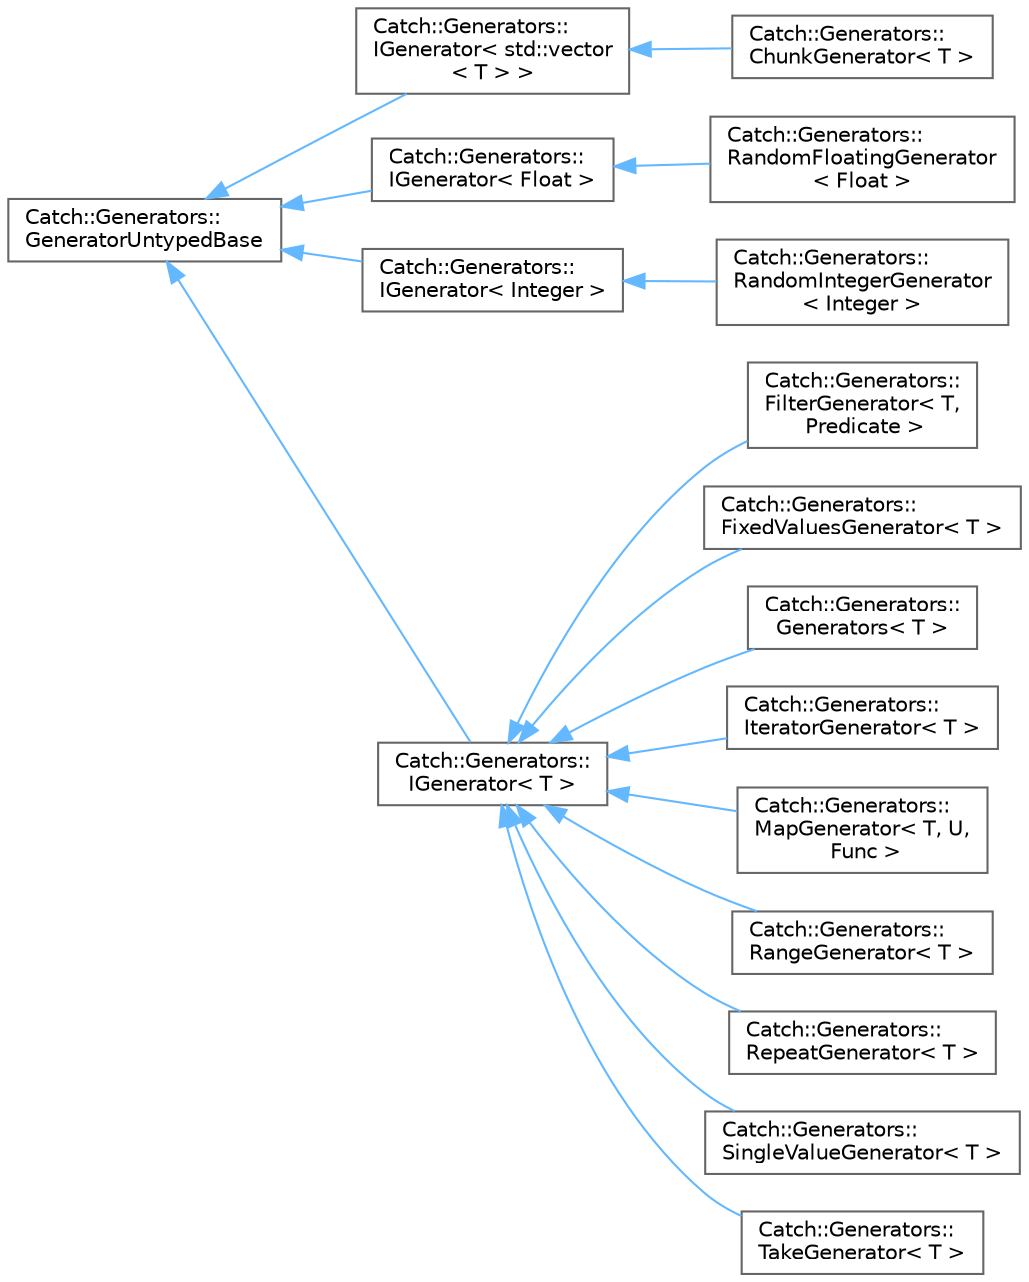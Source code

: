 digraph "Graphical Class Hierarchy"
{
 // LATEX_PDF_SIZE
  bgcolor="transparent";
  edge [fontname=Helvetica,fontsize=10,labelfontname=Helvetica,labelfontsize=10];
  node [fontname=Helvetica,fontsize=10,shape=box,height=0.2,width=0.4];
  rankdir="LR";
  Node0 [label="Catch::Generators::\lGeneratorUntypedBase",height=0.2,width=0.4,color="grey40", fillcolor="white", style="filled",URL="$class_catch_1_1_generators_1_1_generator_untyped_base.html",tooltip=" "];
  Node0 -> Node1 [dir="back",color="steelblue1",style="solid"];
  Node1 [label="Catch::Generators::\lIGenerator\< std::vector\l\< T \> \>",height=0.2,width=0.4,color="grey40", fillcolor="white", style="filled",URL="$struct_catch_1_1_generators_1_1_i_generator.html",tooltip=" "];
  Node1 -> Node2 [dir="back",color="steelblue1",style="solid"];
  Node2 [label="Catch::Generators::\lChunkGenerator\< T \>",height=0.2,width=0.4,color="grey40", fillcolor="white", style="filled",URL="$class_catch_1_1_generators_1_1_chunk_generator.html",tooltip=" "];
  Node0 -> Node3 [dir="back",color="steelblue1",style="solid"];
  Node3 [label="Catch::Generators::\lIGenerator\< Float \>",height=0.2,width=0.4,color="grey40", fillcolor="white", style="filled",URL="$struct_catch_1_1_generators_1_1_i_generator.html",tooltip=" "];
  Node3 -> Node4 [dir="back",color="steelblue1",style="solid"];
  Node4 [label="Catch::Generators::\lRandomFloatingGenerator\l\< Float \>",height=0.2,width=0.4,color="grey40", fillcolor="white", style="filled",URL="$class_catch_1_1_generators_1_1_random_floating_generator.html",tooltip=" "];
  Node0 -> Node5 [dir="back",color="steelblue1",style="solid"];
  Node5 [label="Catch::Generators::\lIGenerator\< Integer \>",height=0.2,width=0.4,color="grey40", fillcolor="white", style="filled",URL="$struct_catch_1_1_generators_1_1_i_generator.html",tooltip=" "];
  Node5 -> Node6 [dir="back",color="steelblue1",style="solid"];
  Node6 [label="Catch::Generators::\lRandomIntegerGenerator\l\< Integer \>",height=0.2,width=0.4,color="grey40", fillcolor="white", style="filled",URL="$class_catch_1_1_generators_1_1_random_integer_generator.html",tooltip=" "];
  Node0 -> Node7 [dir="back",color="steelblue1",style="solid"];
  Node7 [label="Catch::Generators::\lIGenerator\< T \>",height=0.2,width=0.4,color="grey40", fillcolor="white", style="filled",URL="$struct_catch_1_1_generators_1_1_i_generator.html",tooltip=" "];
  Node7 -> Node8 [dir="back",color="steelblue1",style="solid"];
  Node8 [label="Catch::Generators::\lFilterGenerator\< T,\l Predicate \>",height=0.2,width=0.4,color="grey40", fillcolor="white", style="filled",URL="$class_catch_1_1_generators_1_1_filter_generator.html",tooltip=" "];
  Node7 -> Node9 [dir="back",color="steelblue1",style="solid"];
  Node9 [label="Catch::Generators::\lFixedValuesGenerator\< T \>",height=0.2,width=0.4,color="grey40", fillcolor="white", style="filled",URL="$class_catch_1_1_generators_1_1_fixed_values_generator.html",tooltip=" "];
  Node7 -> Node10 [dir="back",color="steelblue1",style="solid"];
  Node10 [label="Catch::Generators::\lGenerators\< T \>",height=0.2,width=0.4,color="grey40", fillcolor="white", style="filled",URL="$class_catch_1_1_generators_1_1_generators.html",tooltip=" "];
  Node7 -> Node11 [dir="back",color="steelblue1",style="solid"];
  Node11 [label="Catch::Generators::\lIteratorGenerator\< T \>",height=0.2,width=0.4,color="grey40", fillcolor="white", style="filled",URL="$class_catch_1_1_generators_1_1_iterator_generator.html",tooltip=" "];
  Node7 -> Node12 [dir="back",color="steelblue1",style="solid"];
  Node12 [label="Catch::Generators::\lMapGenerator\< T, U,\l Func \>",height=0.2,width=0.4,color="grey40", fillcolor="white", style="filled",URL="$class_catch_1_1_generators_1_1_map_generator.html",tooltip=" "];
  Node7 -> Node13 [dir="back",color="steelblue1",style="solid"];
  Node13 [label="Catch::Generators::\lRangeGenerator\< T \>",height=0.2,width=0.4,color="grey40", fillcolor="white", style="filled",URL="$class_catch_1_1_generators_1_1_range_generator.html",tooltip=" "];
  Node7 -> Node14 [dir="back",color="steelblue1",style="solid"];
  Node14 [label="Catch::Generators::\lRepeatGenerator\< T \>",height=0.2,width=0.4,color="grey40", fillcolor="white", style="filled",URL="$class_catch_1_1_generators_1_1_repeat_generator.html",tooltip=" "];
  Node7 -> Node15 [dir="back",color="steelblue1",style="solid"];
  Node15 [label="Catch::Generators::\lSingleValueGenerator\< T \>",height=0.2,width=0.4,color="grey40", fillcolor="white", style="filled",URL="$class_catch_1_1_generators_1_1_single_value_generator.html",tooltip=" "];
  Node7 -> Node16 [dir="back",color="steelblue1",style="solid"];
  Node16 [label="Catch::Generators::\lTakeGenerator\< T \>",height=0.2,width=0.4,color="grey40", fillcolor="white", style="filled",URL="$class_catch_1_1_generators_1_1_take_generator.html",tooltip=" "];
}
